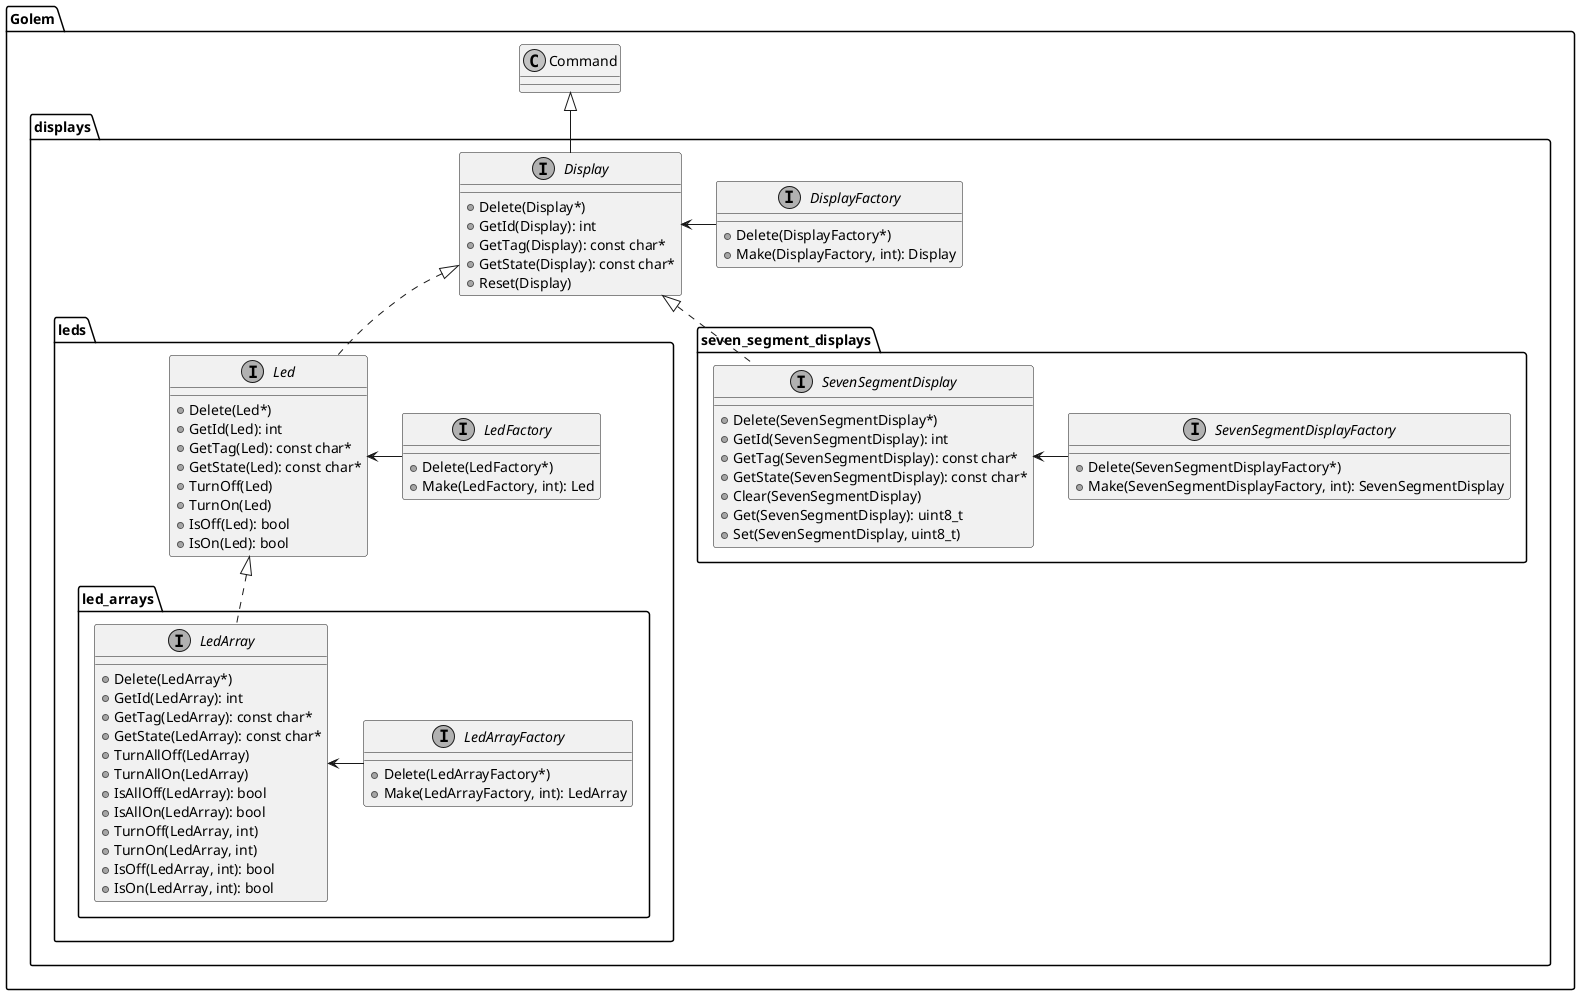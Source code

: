﻿@startuml display_class_diagram
skinparam {
    defaultFontName Ricty Diminished
    monochrome true
}

package Golem {
    folder displays {
        interface Display {
            + Delete(Display*)
            + GetId(Display): int
            + GetTag(Display): const char*
            + GetState(Display): const char*
            + Reset(Display)
        }

        interface DisplayFactory {
            + Delete(DisplayFactory*)
            + Make(DisplayFactory, int): Display
        }

        folder leds {
            interface Led {
                + Delete(Led*)
                + GetId(Led): int
                + GetTag(Led): const char*
                + GetState(Led): const char*
                + TurnOff(Led)
                + TurnOn(Led)
                + IsOff(Led): bool
                + IsOn(Led): bool
            }

            interface LedFactory {
                + Delete(LedFactory*)
                + Make(LedFactory, int): Led
            }

            folder led_arrays {
                interface LedArray {
                    + Delete(LedArray*)
                    + GetId(LedArray): int
                    + GetTag(LedArray): const char*
                    + GetState(LedArray): const char*
                    + TurnAllOff(LedArray)
                    + TurnAllOn(LedArray)
                    + IsAllOff(LedArray): bool
                    + IsAllOn(LedArray): bool
                    + TurnOff(LedArray, int)
                    + TurnOn(LedArray, int)
                    + IsOff(LedArray, int): bool
                    + IsOn(LedArray, int): bool
                }

                interface LedArrayFactory {
                    + Delete(LedArrayFactory*)
                    + Make(LedArrayFactory, int): LedArray
                }

                LedArray <- LedArrayFactory
            }

            Led <- LedFactory
            Led <|.. LedArray
        }

        folder seven_segment_displays {
            interface SevenSegmentDisplay {
                + Delete(SevenSegmentDisplay*)
                + GetId(SevenSegmentDisplay): int
                + GetTag(SevenSegmentDisplay): const char*
                + GetState(SevenSegmentDisplay): const char*
                + Clear(SevenSegmentDisplay)
                + Get(SevenSegmentDisplay): uint8_t
                + Set(SevenSegmentDisplay, uint8_t)
            }

            interface SevenSegmentDisplayFactory {
                + Delete(SevenSegmentDisplayFactory*)
                + Make(SevenSegmentDisplayFactory, int): SevenSegmentDisplay
            }

            SevenSegmentDisplay <- SevenSegmentDisplayFactory
        }

        Display <- DisplayFactory
        Display <|.. Led
        Display <|.. SevenSegmentDisplay
    }

    Command <|-- Display
}
@enduml
